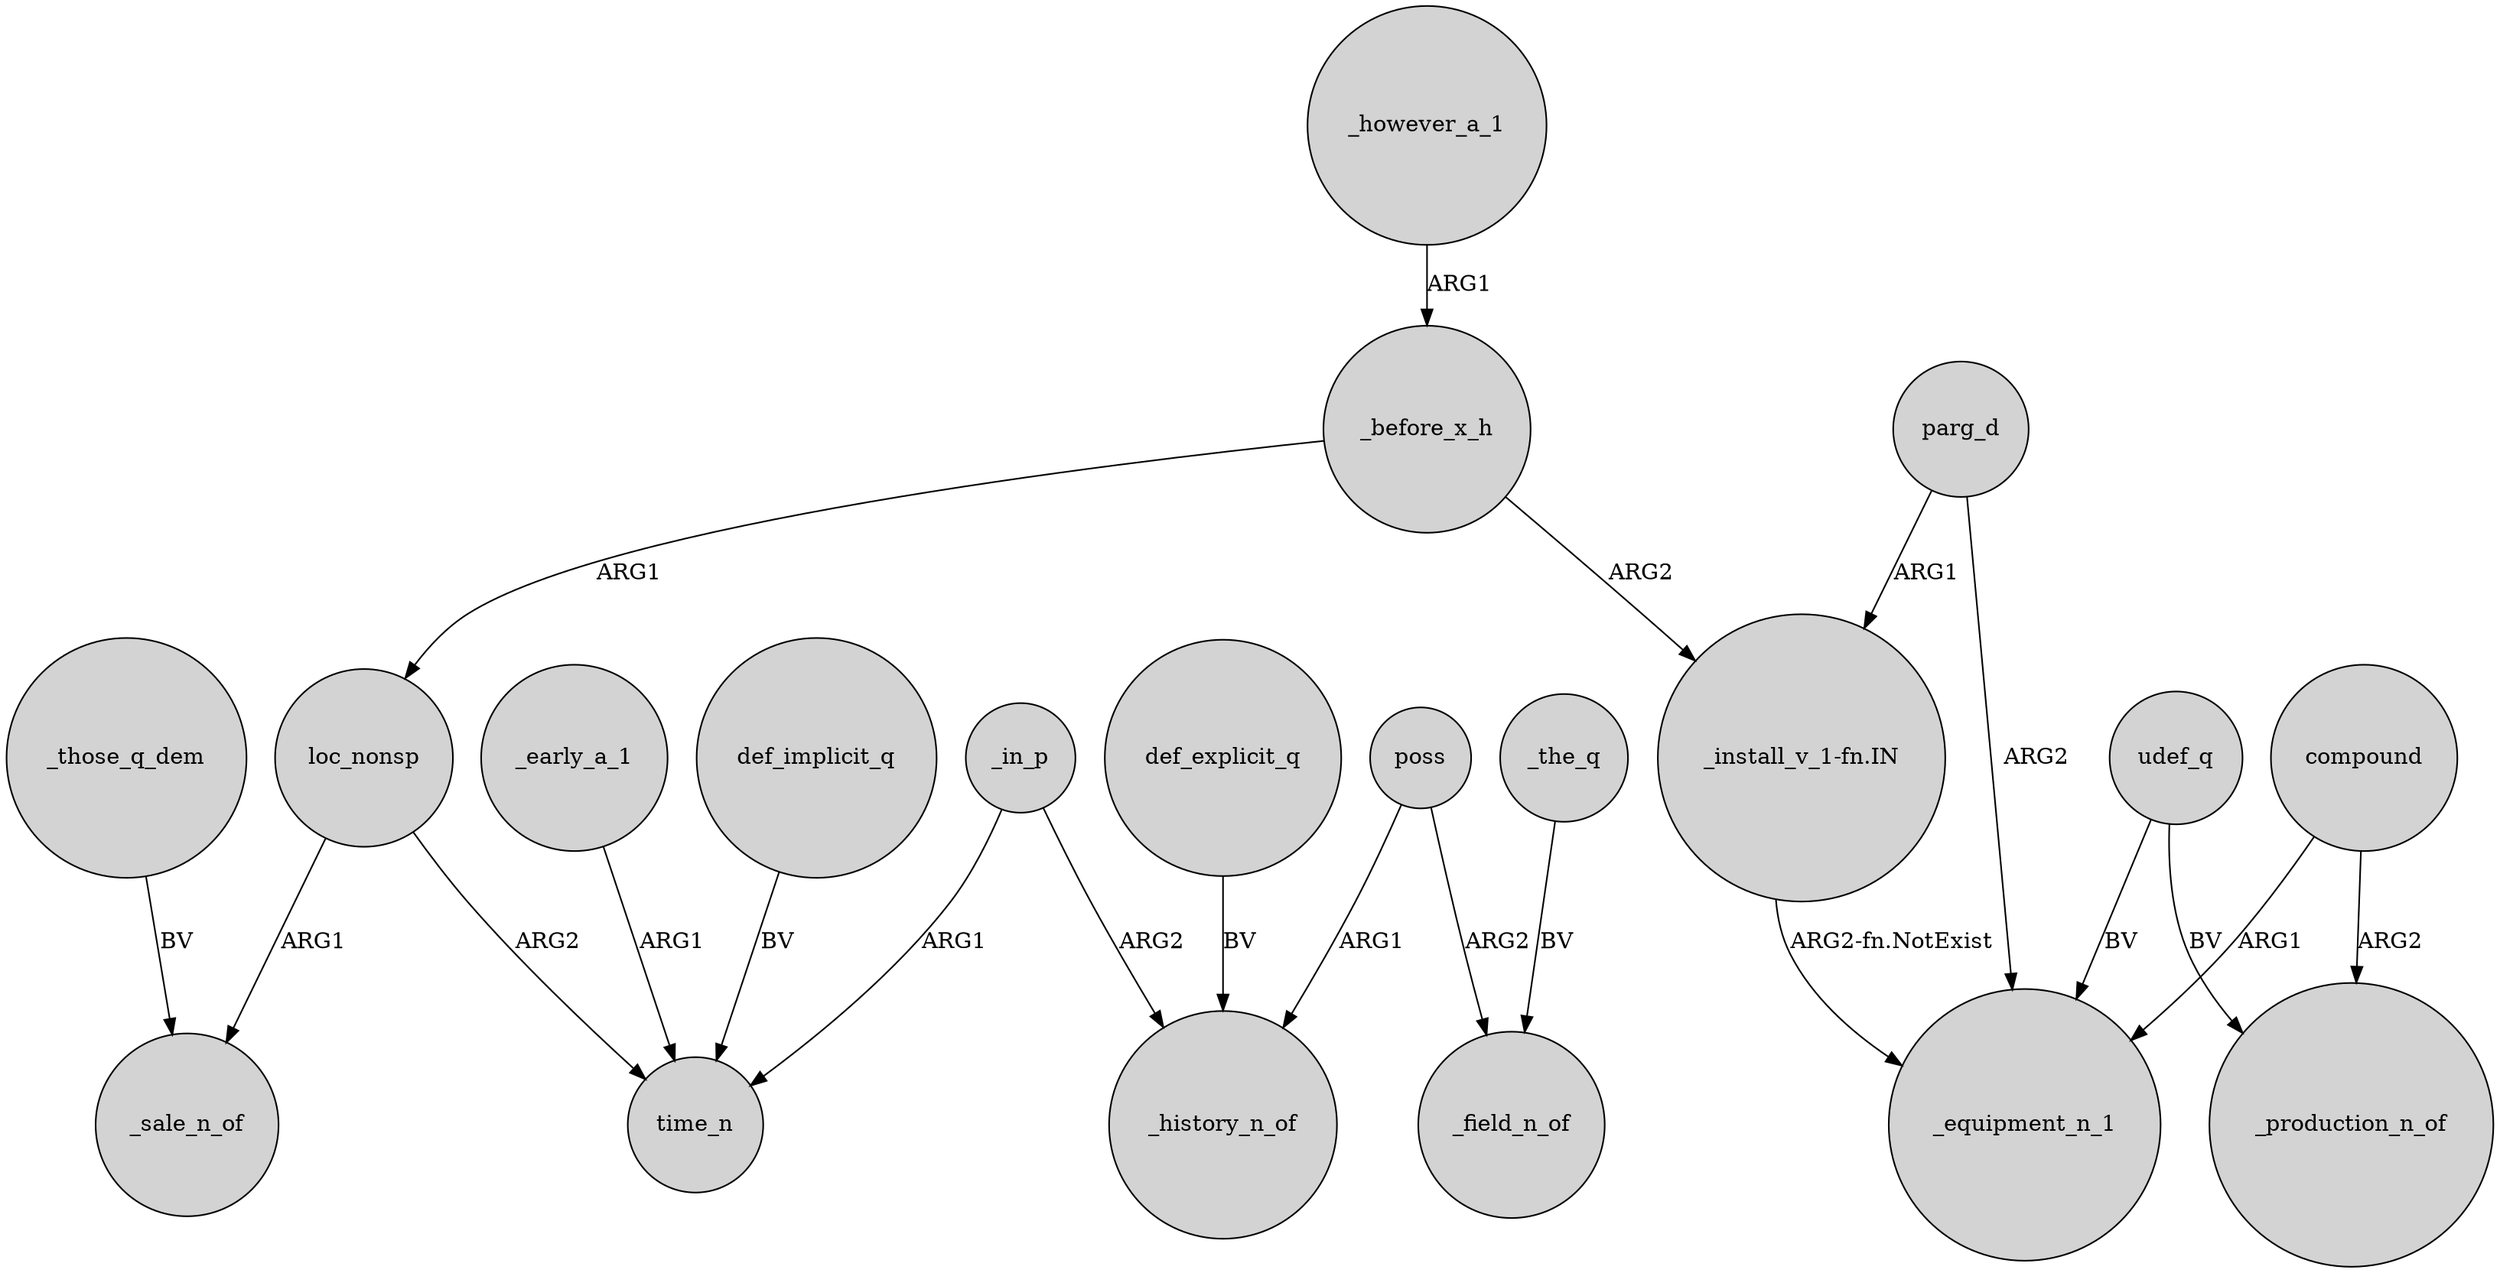 digraph {
	node [shape=circle style=filled]
	loc_nonsp -> _sale_n_of [label=ARG1]
	udef_q -> _production_n_of [label=BV]
	udef_q -> _equipment_n_1 [label=BV]
	parg_d -> "_install_v_1-fn.IN" [label=ARG1]
	def_explicit_q -> _history_n_of [label=BV]
	_before_x_h -> loc_nonsp [label=ARG1]
	_those_q_dem -> _sale_n_of [label=BV]
	compound -> _production_n_of [label=ARG2]
	compound -> _equipment_n_1 [label=ARG1]
	_in_p -> time_n [label=ARG1]
	loc_nonsp -> time_n [label=ARG2]
	parg_d -> _equipment_n_1 [label=ARG2]
	_the_q -> _field_n_of [label=BV]
	_in_p -> _history_n_of [label=ARG2]
	poss -> _history_n_of [label=ARG1]
	poss -> _field_n_of [label=ARG2]
	"_install_v_1-fn.IN" -> _equipment_n_1 [label="ARG2-fn.NotExist"]
	_early_a_1 -> time_n [label=ARG1]
	_however_a_1 -> _before_x_h [label=ARG1]
	_before_x_h -> "_install_v_1-fn.IN" [label=ARG2]
	def_implicit_q -> time_n [label=BV]
}
